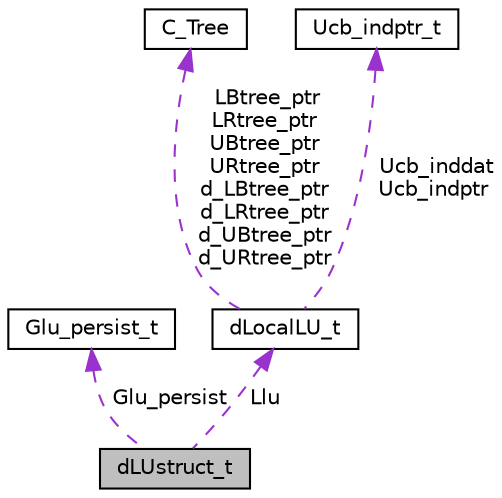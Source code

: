 digraph "dLUstruct_t"
{
 // LATEX_PDF_SIZE
  edge [fontname="Helvetica",fontsize="10",labelfontname="Helvetica",labelfontsize="10"];
  node [fontname="Helvetica",fontsize="10",shape=record];
  Node1 [label="dLUstruct_t",height=0.2,width=0.4,color="black", fillcolor="grey75", style="filled", fontcolor="black",tooltip=" "];
  Node2 -> Node1 [dir="back",color="darkorchid3",fontsize="10",style="dashed",label=" Glu_persist" ,fontname="Helvetica"];
  Node2 [label="Glu_persist_t",height=0.2,width=0.4,color="black", fillcolor="white", style="filled",URL="$structGlu__persist__t.html",tooltip=" "];
  Node3 -> Node1 [dir="back",color="darkorchid3",fontsize="10",style="dashed",label=" Llu" ,fontname="Helvetica"];
  Node3 [label="dLocalLU_t",height=0.2,width=0.4,color="black", fillcolor="white", style="filled",URL="$structdLocalLU__t.html",tooltip=" "];
  Node4 -> Node3 [dir="back",color="darkorchid3",fontsize="10",style="dashed",label=" LBtree_ptr\nLRtree_ptr\nUBtree_ptr\nURtree_ptr\nd_LBtree_ptr\nd_LRtree_ptr\nd_UBtree_ptr\nd_URtree_ptr" ,fontname="Helvetica"];
  Node4 [label="C_Tree",height=0.2,width=0.4,color="black", fillcolor="white", style="filled",URL="$structC__Tree.html",tooltip=" "];
  Node5 -> Node3 [dir="back",color="darkorchid3",fontsize="10",style="dashed",label=" Ucb_inddat\nUcb_indptr" ,fontname="Helvetica"];
  Node5 [label="Ucb_indptr_t",height=0.2,width=0.4,color="black", fillcolor="white", style="filled",URL="$structUcb__indptr__t.html",tooltip=" "];
}
